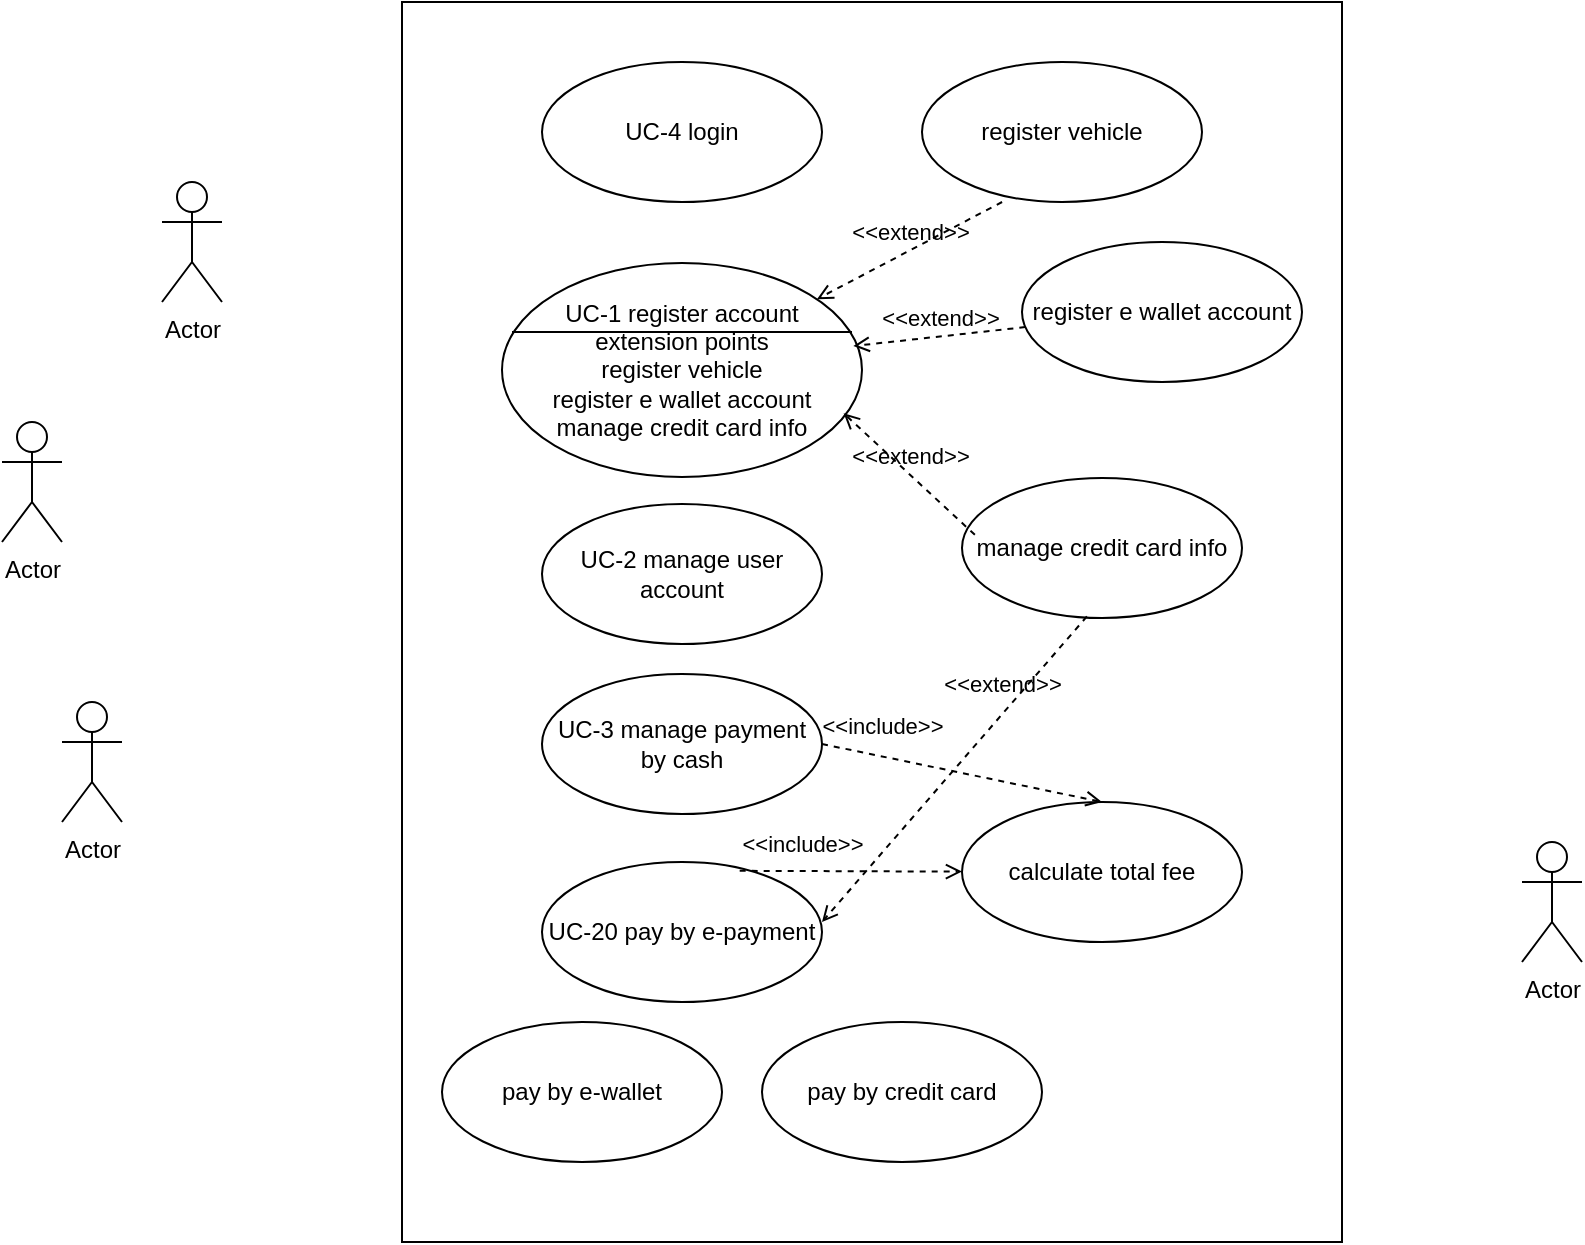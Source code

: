 <mxfile version="24.7.17">
  <diagram name="Page-1" id="e7e014a7-5840-1c2e-5031-d8a46d1fe8dd">
    <mxGraphModel dx="1050" dy="522" grid="1" gridSize="10" guides="1" tooltips="1" connect="1" arrows="1" fold="1" page="1" pageScale="1" pageWidth="1169" pageHeight="826" background="none" math="0" shadow="0">
      <root>
        <mxCell id="0" />
        <mxCell id="1" parent="0" />
        <mxCell id="idZ_gyS1eK1THXUrfajE-42" value="" style="rounded=0;whiteSpace=wrap;html=1;" vertex="1" parent="1">
          <mxGeometry x="410" y="30" width="470" height="620" as="geometry" />
        </mxCell>
        <mxCell id="idZ_gyS1eK1THXUrfajE-49" value="Actor" style="shape=umlActor;verticalLabelPosition=bottom;verticalAlign=top;html=1;" vertex="1" parent="1">
          <mxGeometry x="290" y="120" width="30" height="60" as="geometry" />
        </mxCell>
        <mxCell id="idZ_gyS1eK1THXUrfajE-50" value="Actor" style="shape=umlActor;verticalLabelPosition=bottom;verticalAlign=top;html=1;" vertex="1" parent="1">
          <mxGeometry x="210" y="240" width="30" height="60" as="geometry" />
        </mxCell>
        <mxCell id="idZ_gyS1eK1THXUrfajE-52" value="Actor" style="shape=umlActor;verticalLabelPosition=bottom;verticalAlign=top;html=1;" vertex="1" parent="1">
          <mxGeometry x="240" y="380" width="30" height="60" as="geometry" />
        </mxCell>
        <mxCell id="idZ_gyS1eK1THXUrfajE-53" value="Actor" style="shape=umlActor;verticalLabelPosition=bottom;verticalAlign=top;html=1;" vertex="1" parent="1">
          <mxGeometry x="970" y="450" width="30" height="60" as="geometry" />
        </mxCell>
        <mxCell id="idZ_gyS1eK1THXUrfajE-54" value="UC-1 register account&lt;div&gt;extension points&lt;/div&gt;&lt;div&gt;register vehicle&lt;/div&gt;&lt;div&gt;register e wallet account&lt;/div&gt;&lt;div&gt;manage credit card info&lt;/div&gt;" style="ellipse;whiteSpace=wrap;html=1;" vertex="1" parent="1">
          <mxGeometry x="460" y="160.5" width="180" height="107" as="geometry" />
        </mxCell>
        <mxCell id="idZ_gyS1eK1THXUrfajE-55" value="" style="line;strokeWidth=1;fillColor=none;align=left;verticalAlign=middle;spacingTop=-1;spacingLeft=3;spacingRight=3;rotatable=0;labelPosition=right;points=[];portConstraint=eastwest;strokeColor=inherit;" vertex="1" parent="1">
          <mxGeometry x="465" y="191" width="170" height="8" as="geometry" />
        </mxCell>
        <mxCell id="idZ_gyS1eK1THXUrfajE-56" value="UC-2 manage user account" style="ellipse;whiteSpace=wrap;html=1;" vertex="1" parent="1">
          <mxGeometry x="480" y="281" width="140" height="70" as="geometry" />
        </mxCell>
        <mxCell id="idZ_gyS1eK1THXUrfajE-57" value="UC-3 manage payment by cash" style="ellipse;whiteSpace=wrap;html=1;" vertex="1" parent="1">
          <mxGeometry x="480" y="366" width="140" height="70" as="geometry" />
        </mxCell>
        <mxCell id="idZ_gyS1eK1THXUrfajE-58" value="UC-20 pay by e-payment" style="ellipse;whiteSpace=wrap;html=1;" vertex="1" parent="1">
          <mxGeometry x="480" y="460" width="140" height="70" as="geometry" />
        </mxCell>
        <mxCell id="idZ_gyS1eK1THXUrfajE-59" value="pay by e-wallet" style="ellipse;whiteSpace=wrap;html=1;" vertex="1" parent="1">
          <mxGeometry x="430" y="540" width="140" height="70" as="geometry" />
        </mxCell>
        <mxCell id="idZ_gyS1eK1THXUrfajE-60" value="pay by credit card" style="ellipse;whiteSpace=wrap;html=1;" vertex="1" parent="1">
          <mxGeometry x="590" y="540" width="140" height="70" as="geometry" />
        </mxCell>
        <mxCell id="idZ_gyS1eK1THXUrfajE-61" value="calculate total fee" style="ellipse;whiteSpace=wrap;html=1;" vertex="1" parent="1">
          <mxGeometry x="690" y="430" width="140" height="70" as="geometry" />
        </mxCell>
        <mxCell id="idZ_gyS1eK1THXUrfajE-62" value="manage credit card info" style="ellipse;whiteSpace=wrap;html=1;" vertex="1" parent="1">
          <mxGeometry x="690" y="268" width="140" height="70" as="geometry" />
        </mxCell>
        <mxCell id="idZ_gyS1eK1THXUrfajE-63" value="UC-4 login" style="ellipse;whiteSpace=wrap;html=1;" vertex="1" parent="1">
          <mxGeometry x="480" y="60" width="140" height="70" as="geometry" />
        </mxCell>
        <mxCell id="idZ_gyS1eK1THXUrfajE-64" value="register vehicle" style="ellipse;whiteSpace=wrap;html=1;" vertex="1" parent="1">
          <mxGeometry x="670" y="60" width="140" height="70" as="geometry" />
        </mxCell>
        <mxCell id="idZ_gyS1eK1THXUrfajE-65" value="register e wallet account" style="ellipse;whiteSpace=wrap;html=1;" vertex="1" parent="1">
          <mxGeometry x="720" y="150" width="140" height="70" as="geometry" />
        </mxCell>
        <mxCell id="idZ_gyS1eK1THXUrfajE-70" value="&amp;lt;&amp;lt;include&amp;gt;&amp;gt;" style="html=1;verticalAlign=bottom;labelBackgroundColor=none;endArrow=open;endFill=0;dashed=1;rounded=0;exitX=1;exitY=0.5;exitDx=0;exitDy=0;entryX=0.5;entryY=0;entryDx=0;entryDy=0;" edge="1" parent="1" source="idZ_gyS1eK1THXUrfajE-57" target="idZ_gyS1eK1THXUrfajE-61">
          <mxGeometry x="-0.589" y="6" width="160" relative="1" as="geometry">
            <mxPoint x="460" y="290" as="sourcePoint" />
            <mxPoint x="620" y="290" as="targetPoint" />
            <mxPoint as="offset" />
          </mxGeometry>
        </mxCell>
        <mxCell id="idZ_gyS1eK1THXUrfajE-71" value="&amp;lt;&amp;lt;include&amp;gt;&amp;gt;" style="html=1;verticalAlign=bottom;labelBackgroundColor=none;endArrow=open;endFill=0;dashed=1;rounded=0;exitX=0.706;exitY=0.063;exitDx=0;exitDy=0;exitPerimeter=0;" edge="1" parent="1" source="idZ_gyS1eK1THXUrfajE-58" target="idZ_gyS1eK1THXUrfajE-61">
          <mxGeometry x="-0.44" y="5" width="160" relative="1" as="geometry">
            <mxPoint x="460" y="390" as="sourcePoint" />
            <mxPoint x="620" y="390" as="targetPoint" />
            <mxPoint as="offset" />
          </mxGeometry>
        </mxCell>
        <mxCell id="idZ_gyS1eK1THXUrfajE-72" value="&amp;lt;&amp;lt;extend&amp;gt;&amp;gt;" style="html=1;verticalAlign=bottom;labelBackgroundColor=none;endArrow=open;endFill=0;dashed=1;rounded=0;exitX=0.286;exitY=1;exitDx=0;exitDy=0;exitPerimeter=0;" edge="1" parent="1" source="idZ_gyS1eK1THXUrfajE-64" target="idZ_gyS1eK1THXUrfajE-54">
          <mxGeometry width="160" relative="1" as="geometry">
            <mxPoint x="460" y="290" as="sourcePoint" />
            <mxPoint x="620" y="290" as="targetPoint" />
          </mxGeometry>
        </mxCell>
        <mxCell id="idZ_gyS1eK1THXUrfajE-73" value="&amp;lt;&amp;lt;extend&amp;gt;&amp;gt;" style="html=1;verticalAlign=bottom;labelBackgroundColor=none;endArrow=open;endFill=0;dashed=1;rounded=0;entryX=0.976;entryY=0.388;entryDx=0;entryDy=0;entryPerimeter=0;" edge="1" parent="1" source="idZ_gyS1eK1THXUrfajE-65" target="idZ_gyS1eK1THXUrfajE-54">
          <mxGeometry width="160" relative="1" as="geometry">
            <mxPoint x="460" y="290" as="sourcePoint" />
            <mxPoint x="620" y="290" as="targetPoint" />
          </mxGeometry>
        </mxCell>
        <mxCell id="idZ_gyS1eK1THXUrfajE-74" value="&amp;lt;&amp;lt;extend&amp;gt;&amp;gt;" style="html=1;verticalAlign=bottom;labelBackgroundColor=none;endArrow=open;endFill=0;dashed=1;rounded=0;exitX=0.046;exitY=0.406;exitDx=0;exitDy=0;exitPerimeter=0;entryX=0.949;entryY=0.702;entryDx=0;entryDy=0;entryPerimeter=0;" edge="1" parent="1" source="idZ_gyS1eK1THXUrfajE-62" target="idZ_gyS1eK1THXUrfajE-54">
          <mxGeometry width="160" relative="1" as="geometry">
            <mxPoint x="460" y="290" as="sourcePoint" />
            <mxPoint x="620" y="290" as="targetPoint" />
          </mxGeometry>
        </mxCell>
        <mxCell id="idZ_gyS1eK1THXUrfajE-75" value="&amp;lt;&amp;lt;extend&amp;gt;&amp;gt;" style="html=1;verticalAlign=bottom;labelBackgroundColor=none;endArrow=open;endFill=0;dashed=1;rounded=0;exitX=0.446;exitY=0.989;exitDx=0;exitDy=0;exitPerimeter=0;" edge="1" parent="1" source="idZ_gyS1eK1THXUrfajE-62">
          <mxGeometry x="-0.405" y="-4" width="160" relative="1" as="geometry">
            <mxPoint x="460" y="490" as="sourcePoint" />
            <mxPoint x="620" y="490" as="targetPoint" />
            <mxPoint as="offset" />
          </mxGeometry>
        </mxCell>
      </root>
    </mxGraphModel>
  </diagram>
</mxfile>
